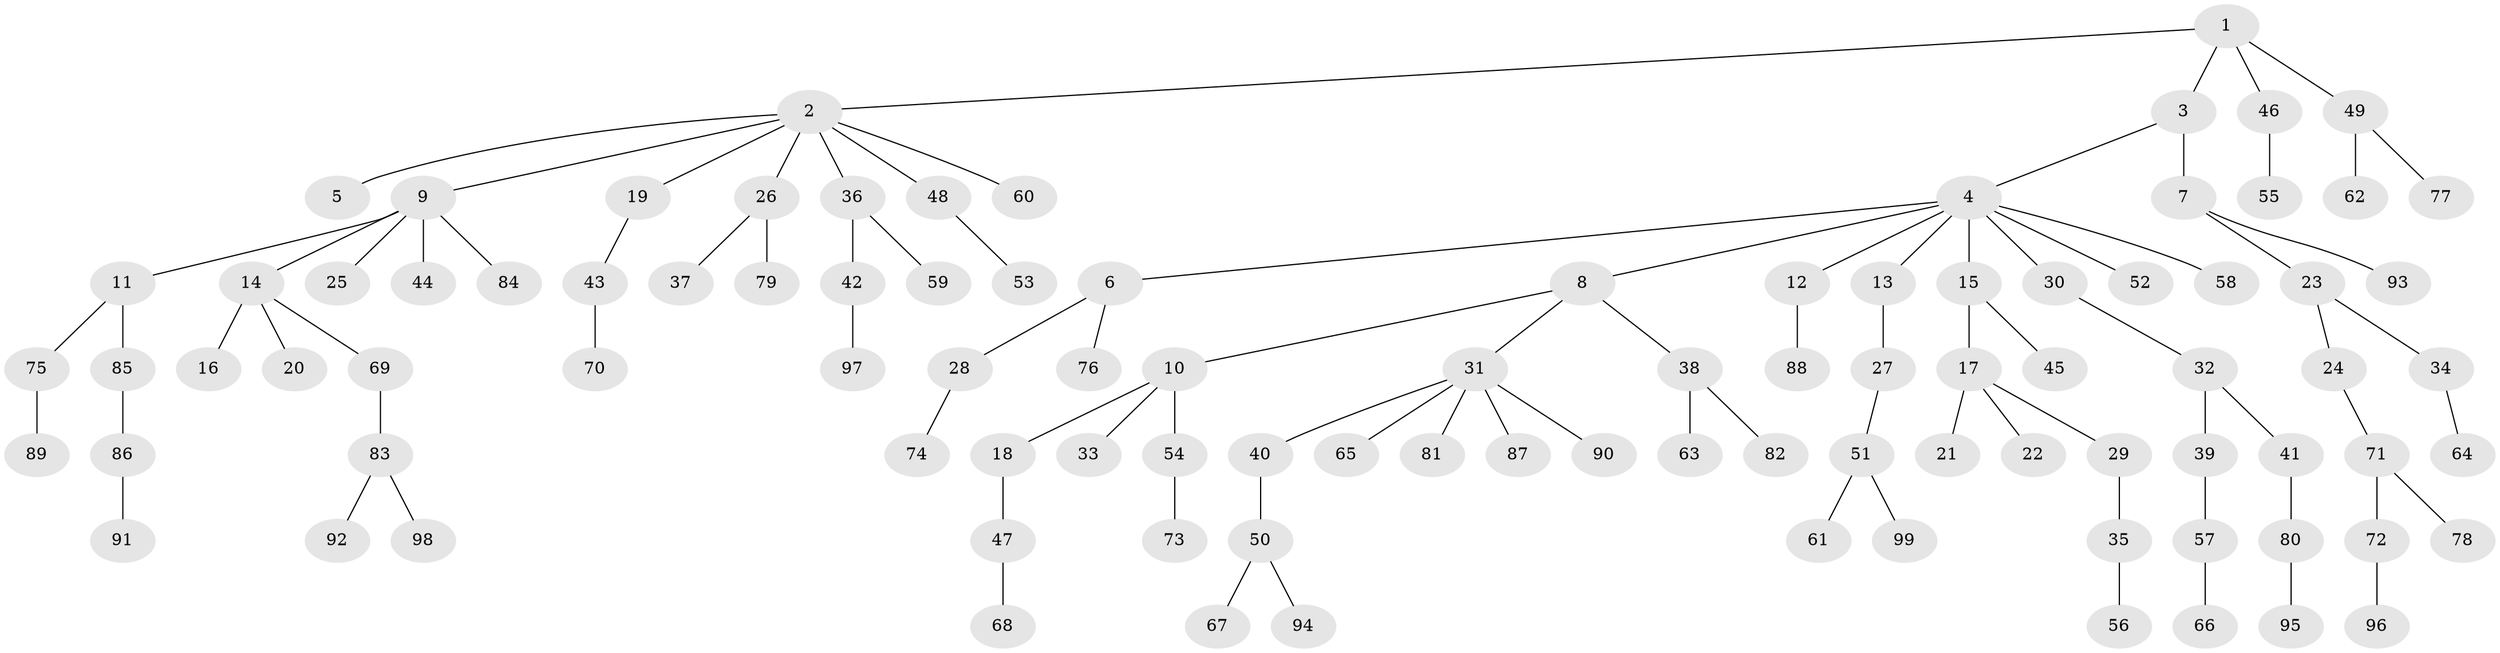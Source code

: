 // Generated by graph-tools (version 1.1) at 2025/53/03/09/25 04:53:16]
// undirected, 99 vertices, 98 edges
graph export_dot {
graph [start="1"]
  node [color=gray90,style=filled];
  1;
  2;
  3;
  4;
  5;
  6;
  7;
  8;
  9;
  10;
  11;
  12;
  13;
  14;
  15;
  16;
  17;
  18;
  19;
  20;
  21;
  22;
  23;
  24;
  25;
  26;
  27;
  28;
  29;
  30;
  31;
  32;
  33;
  34;
  35;
  36;
  37;
  38;
  39;
  40;
  41;
  42;
  43;
  44;
  45;
  46;
  47;
  48;
  49;
  50;
  51;
  52;
  53;
  54;
  55;
  56;
  57;
  58;
  59;
  60;
  61;
  62;
  63;
  64;
  65;
  66;
  67;
  68;
  69;
  70;
  71;
  72;
  73;
  74;
  75;
  76;
  77;
  78;
  79;
  80;
  81;
  82;
  83;
  84;
  85;
  86;
  87;
  88;
  89;
  90;
  91;
  92;
  93;
  94;
  95;
  96;
  97;
  98;
  99;
  1 -- 2;
  1 -- 3;
  1 -- 46;
  1 -- 49;
  2 -- 5;
  2 -- 9;
  2 -- 19;
  2 -- 26;
  2 -- 36;
  2 -- 48;
  2 -- 60;
  3 -- 4;
  3 -- 7;
  4 -- 6;
  4 -- 8;
  4 -- 12;
  4 -- 13;
  4 -- 15;
  4 -- 30;
  4 -- 52;
  4 -- 58;
  6 -- 28;
  6 -- 76;
  7 -- 23;
  7 -- 93;
  8 -- 10;
  8 -- 31;
  8 -- 38;
  9 -- 11;
  9 -- 14;
  9 -- 25;
  9 -- 44;
  9 -- 84;
  10 -- 18;
  10 -- 33;
  10 -- 54;
  11 -- 75;
  11 -- 85;
  12 -- 88;
  13 -- 27;
  14 -- 16;
  14 -- 20;
  14 -- 69;
  15 -- 17;
  15 -- 45;
  17 -- 21;
  17 -- 22;
  17 -- 29;
  18 -- 47;
  19 -- 43;
  23 -- 24;
  23 -- 34;
  24 -- 71;
  26 -- 37;
  26 -- 79;
  27 -- 51;
  28 -- 74;
  29 -- 35;
  30 -- 32;
  31 -- 40;
  31 -- 65;
  31 -- 81;
  31 -- 87;
  31 -- 90;
  32 -- 39;
  32 -- 41;
  34 -- 64;
  35 -- 56;
  36 -- 42;
  36 -- 59;
  38 -- 63;
  38 -- 82;
  39 -- 57;
  40 -- 50;
  41 -- 80;
  42 -- 97;
  43 -- 70;
  46 -- 55;
  47 -- 68;
  48 -- 53;
  49 -- 62;
  49 -- 77;
  50 -- 67;
  50 -- 94;
  51 -- 61;
  51 -- 99;
  54 -- 73;
  57 -- 66;
  69 -- 83;
  71 -- 72;
  71 -- 78;
  72 -- 96;
  75 -- 89;
  80 -- 95;
  83 -- 92;
  83 -- 98;
  85 -- 86;
  86 -- 91;
}
